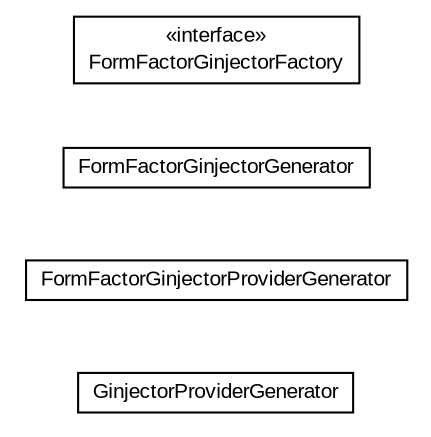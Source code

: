 #!/usr/local/bin/dot
#
# Class diagram 
# Generated by UMLGraph version R5_6-24-gf6e263 (http://www.umlgraph.org/)
#

digraph G {
	edge [fontname="arial",fontsize=10,labelfontname="arial",labelfontsize=10];
	node [fontname="arial",fontsize=10,shape=plaintext];
	nodesep=0.25;
	ranksep=0.5;
	rankdir=LR;
	// com.gwtplatform.mvp.rebind.velocity.ginjectors.GinjectorProviderGenerator
	c21505 [label=<<table title="com.gwtplatform.mvp.rebind.velocity.ginjectors.GinjectorProviderGenerator" border="0" cellborder="1" cellspacing="0" cellpadding="2" port="p" href="./GinjectorProviderGenerator.html">
		<tr><td><table border="0" cellspacing="0" cellpadding="1">
<tr><td align="center" balign="center"> GinjectorProviderGenerator </td></tr>
		</table></td></tr>
		</table>>, URL="./GinjectorProviderGenerator.html", fontname="arial", fontcolor="black", fontsize=10.0];
	// com.gwtplatform.mvp.rebind.velocity.ginjectors.FormFactorGinjectorProviderGenerator
	c21506 [label=<<table title="com.gwtplatform.mvp.rebind.velocity.ginjectors.FormFactorGinjectorProviderGenerator" border="0" cellborder="1" cellspacing="0" cellpadding="2" port="p" href="./FormFactorGinjectorProviderGenerator.html">
		<tr><td><table border="0" cellspacing="0" cellpadding="1">
<tr><td align="center" balign="center"> FormFactorGinjectorProviderGenerator </td></tr>
		</table></td></tr>
		</table>>, URL="./FormFactorGinjectorProviderGenerator.html", fontname="arial", fontcolor="black", fontsize=10.0];
	// com.gwtplatform.mvp.rebind.velocity.ginjectors.FormFactorGinjectorGenerator
	c21507 [label=<<table title="com.gwtplatform.mvp.rebind.velocity.ginjectors.FormFactorGinjectorGenerator" border="0" cellborder="1" cellspacing="0" cellpadding="2" port="p" href="./FormFactorGinjectorGenerator.html">
		<tr><td><table border="0" cellspacing="0" cellpadding="1">
<tr><td align="center" balign="center"> FormFactorGinjectorGenerator </td></tr>
		</table></td></tr>
		</table>>, URL="./FormFactorGinjectorGenerator.html", fontname="arial", fontcolor="black", fontsize=10.0];
	// com.gwtplatform.mvp.rebind.velocity.ginjectors.FormFactorGinjectorFactory
	c21508 [label=<<table title="com.gwtplatform.mvp.rebind.velocity.ginjectors.FormFactorGinjectorFactory" border="0" cellborder="1" cellspacing="0" cellpadding="2" port="p" href="./FormFactorGinjectorFactory.html">
		<tr><td><table border="0" cellspacing="0" cellpadding="1">
<tr><td align="center" balign="center"> &#171;interface&#187; </td></tr>
<tr><td align="center" balign="center"> FormFactorGinjectorFactory </td></tr>
		</table></td></tr>
		</table>>, URL="./FormFactorGinjectorFactory.html", fontname="arial", fontcolor="black", fontsize=10.0];
}


